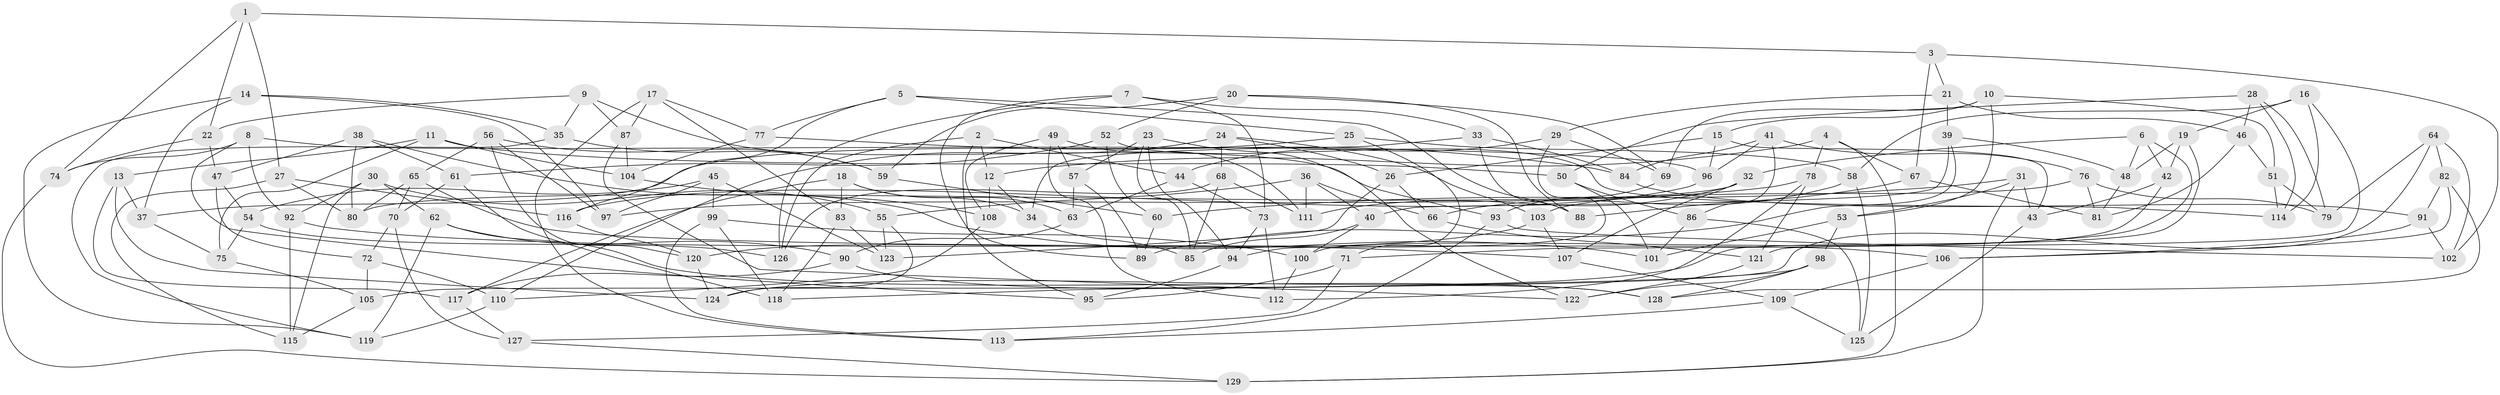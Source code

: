 // Generated by graph-tools (version 1.1) at 2025/11/02/27/25 16:11:47]
// undirected, 129 vertices, 258 edges
graph export_dot {
graph [start="1"]
  node [color=gray90,style=filled];
  1;
  2;
  3;
  4;
  5;
  6;
  7;
  8;
  9;
  10;
  11;
  12;
  13;
  14;
  15;
  16;
  17;
  18;
  19;
  20;
  21;
  22;
  23;
  24;
  25;
  26;
  27;
  28;
  29;
  30;
  31;
  32;
  33;
  34;
  35;
  36;
  37;
  38;
  39;
  40;
  41;
  42;
  43;
  44;
  45;
  46;
  47;
  48;
  49;
  50;
  51;
  52;
  53;
  54;
  55;
  56;
  57;
  58;
  59;
  60;
  61;
  62;
  63;
  64;
  65;
  66;
  67;
  68;
  69;
  70;
  71;
  72;
  73;
  74;
  75;
  76;
  77;
  78;
  79;
  80;
  81;
  82;
  83;
  84;
  85;
  86;
  87;
  88;
  89;
  90;
  91;
  92;
  93;
  94;
  95;
  96;
  97;
  98;
  99;
  100;
  101;
  102;
  103;
  104;
  105;
  106;
  107;
  108;
  109;
  110;
  111;
  112;
  113;
  114;
  115;
  116;
  117;
  118;
  119;
  120;
  121;
  122;
  123;
  124;
  125;
  126;
  127;
  128;
  129;
  1 -- 27;
  1 -- 22;
  1 -- 74;
  1 -- 3;
  2 -- 12;
  2 -- 126;
  2 -- 89;
  2 -- 44;
  3 -- 102;
  3 -- 21;
  3 -- 67;
  4 -- 67;
  4 -- 129;
  4 -- 12;
  4 -- 78;
  5 -- 116;
  5 -- 77;
  5 -- 25;
  5 -- 88;
  6 -- 42;
  6 -- 71;
  6 -- 32;
  6 -- 48;
  7 -- 95;
  7 -- 126;
  7 -- 33;
  7 -- 73;
  8 -- 74;
  8 -- 95;
  8 -- 96;
  8 -- 92;
  9 -- 93;
  9 -- 87;
  9 -- 22;
  9 -- 35;
  10 -- 53;
  10 -- 51;
  10 -- 69;
  10 -- 15;
  11 -- 50;
  11 -- 13;
  11 -- 75;
  11 -- 104;
  12 -- 34;
  12 -- 108;
  13 -- 37;
  13 -- 117;
  13 -- 124;
  14 -- 97;
  14 -- 35;
  14 -- 119;
  14 -- 37;
  15 -- 26;
  15 -- 96;
  15 -- 43;
  16 -- 121;
  16 -- 58;
  16 -- 114;
  16 -- 19;
  17 -- 113;
  17 -- 77;
  17 -- 87;
  17 -- 83;
  18 -- 117;
  18 -- 63;
  18 -- 34;
  18 -- 83;
  19 -- 42;
  19 -- 48;
  19 -- 124;
  20 -- 69;
  20 -- 52;
  20 -- 88;
  20 -- 59;
  21 -- 46;
  21 -- 39;
  21 -- 29;
  22 -- 74;
  22 -- 47;
  23 -- 94;
  23 -- 122;
  23 -- 85;
  23 -- 57;
  24 -- 110;
  24 -- 103;
  24 -- 26;
  24 -- 68;
  25 -- 71;
  25 -- 58;
  25 -- 37;
  26 -- 123;
  26 -- 66;
  27 -- 80;
  27 -- 115;
  27 -- 116;
  28 -- 50;
  28 -- 79;
  28 -- 114;
  28 -- 46;
  29 -- 94;
  29 -- 44;
  29 -- 69;
  30 -- 62;
  30 -- 55;
  30 -- 115;
  30 -- 92;
  31 -- 43;
  31 -- 129;
  31 -- 60;
  31 -- 53;
  32 -- 107;
  32 -- 80;
  32 -- 111;
  33 -- 34;
  33 -- 88;
  33 -- 84;
  34 -- 85;
  35 -- 119;
  35 -- 59;
  36 -- 111;
  36 -- 55;
  36 -- 66;
  36 -- 40;
  37 -- 75;
  38 -- 101;
  38 -- 61;
  38 -- 47;
  38 -- 80;
  39 -- 89;
  39 -- 40;
  39 -- 48;
  40 -- 85;
  40 -- 100;
  41 -- 96;
  41 -- 84;
  41 -- 86;
  41 -- 76;
  42 -- 100;
  42 -- 43;
  43 -- 125;
  44 -- 73;
  44 -- 63;
  45 -- 99;
  45 -- 54;
  45 -- 123;
  45 -- 97;
  46 -- 51;
  46 -- 81;
  47 -- 54;
  47 -- 72;
  48 -- 81;
  49 -- 57;
  49 -- 111;
  49 -- 108;
  49 -- 112;
  50 -- 101;
  50 -- 86;
  51 -- 79;
  51 -- 114;
  52 -- 61;
  52 -- 60;
  52 -- 114;
  53 -- 101;
  53 -- 98;
  54 -- 75;
  54 -- 126;
  55 -- 123;
  55 -- 124;
  56 -- 59;
  56 -- 120;
  56 -- 65;
  56 -- 97;
  57 -- 63;
  57 -- 89;
  58 -- 66;
  58 -- 125;
  59 -- 60;
  60 -- 89;
  61 -- 118;
  61 -- 70;
  62 -- 90;
  62 -- 119;
  62 -- 128;
  63 -- 90;
  64 -- 82;
  64 -- 105;
  64 -- 79;
  64 -- 102;
  65 -- 80;
  65 -- 70;
  65 -- 106;
  66 -- 121;
  67 -- 88;
  67 -- 81;
  68 -- 111;
  68 -- 85;
  68 -- 126;
  69 -- 93;
  70 -- 127;
  70 -- 72;
  71 -- 127;
  71 -- 95;
  72 -- 105;
  72 -- 110;
  73 -- 112;
  73 -- 94;
  74 -- 129;
  75 -- 105;
  76 -- 81;
  76 -- 103;
  76 -- 79;
  77 -- 84;
  77 -- 104;
  78 -- 97;
  78 -- 112;
  78 -- 121;
  82 -- 106;
  82 -- 128;
  82 -- 91;
  83 -- 118;
  83 -- 123;
  84 -- 91;
  86 -- 101;
  86 -- 125;
  87 -- 104;
  87 -- 122;
  90 -- 128;
  90 -- 117;
  91 -- 106;
  91 -- 102;
  92 -- 107;
  92 -- 115;
  93 -- 102;
  93 -- 113;
  94 -- 95;
  96 -- 116;
  98 -- 122;
  98 -- 128;
  98 -- 118;
  99 -- 113;
  99 -- 100;
  99 -- 118;
  100 -- 112;
  103 -- 120;
  103 -- 107;
  104 -- 108;
  105 -- 115;
  106 -- 109;
  107 -- 109;
  108 -- 110;
  109 -- 125;
  109 -- 113;
  110 -- 119;
  116 -- 120;
  117 -- 127;
  120 -- 124;
  121 -- 122;
  127 -- 129;
}
